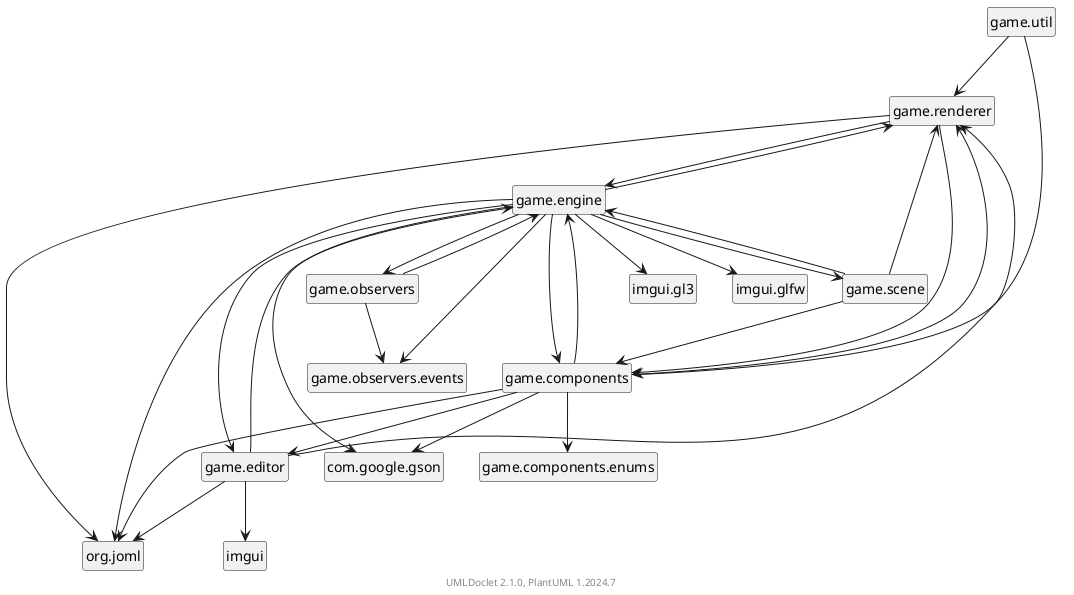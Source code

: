 @startuml
    skinparam backgroundcolor transparent
    set namespaceSeparator none
    hide circle
    hide empty fields
    hide empty methods

    game.renderer --> org.joml
    game.renderer --> game.engine
    game.renderer --> game.components
    game.util --> game.renderer
    game.util --> game.components
    game.components --> org.joml
    game.components --> game.engine
    game.components --> game.renderer
    game.components --> game.editor
    game.components --> com.google.gson
    game.components --> game.components.enums
    game.scene --> game.components
    game.scene --> game.engine
    game.scene --> game.renderer
    game.engine --> org.joml
    game.engine --> game.observers
    game.engine --> game.renderer
    game.engine --> game.scene
    game.engine --> game.observers.events
    game.engine --> game.components
    game.engine --> imgui.gl3
    game.engine --> imgui.glfw
    game.engine --> game.editor
    game.engine --> com.google.gson
    game.observers --> game.engine
    game.observers --> game.observers.events
    game.editor --> org.joml
    game.editor --> game.engine
    game.editor --> game.renderer
    game.editor --> imgui

    ' Package links
    class "game.renderer" [[game/renderer/package-summary.html]] {
    }
    class "game.engine" [[game/engine/package-summary.html]] {
    }
    class "game.components" [[game/components/package-summary.html]] {
    }
    class "game.util" [[game/util/package-summary.html]] {
    }
    class "game.editor" [[game/editor/package-summary.html]] {
    }
    class "game.components.enums" [[game/components/enums/package-summary.html]] {
    }
    class "game.scene" [[game/scene/package-summary.html]] {
    }
    class "game.observers" [[game/observers/package-summary.html]] {
    }
    class "game.observers.events" [[game/observers/events/package-summary.html]] {
    }

    center footer UMLDoclet 2.1.0, PlantUML %version()
@enduml
